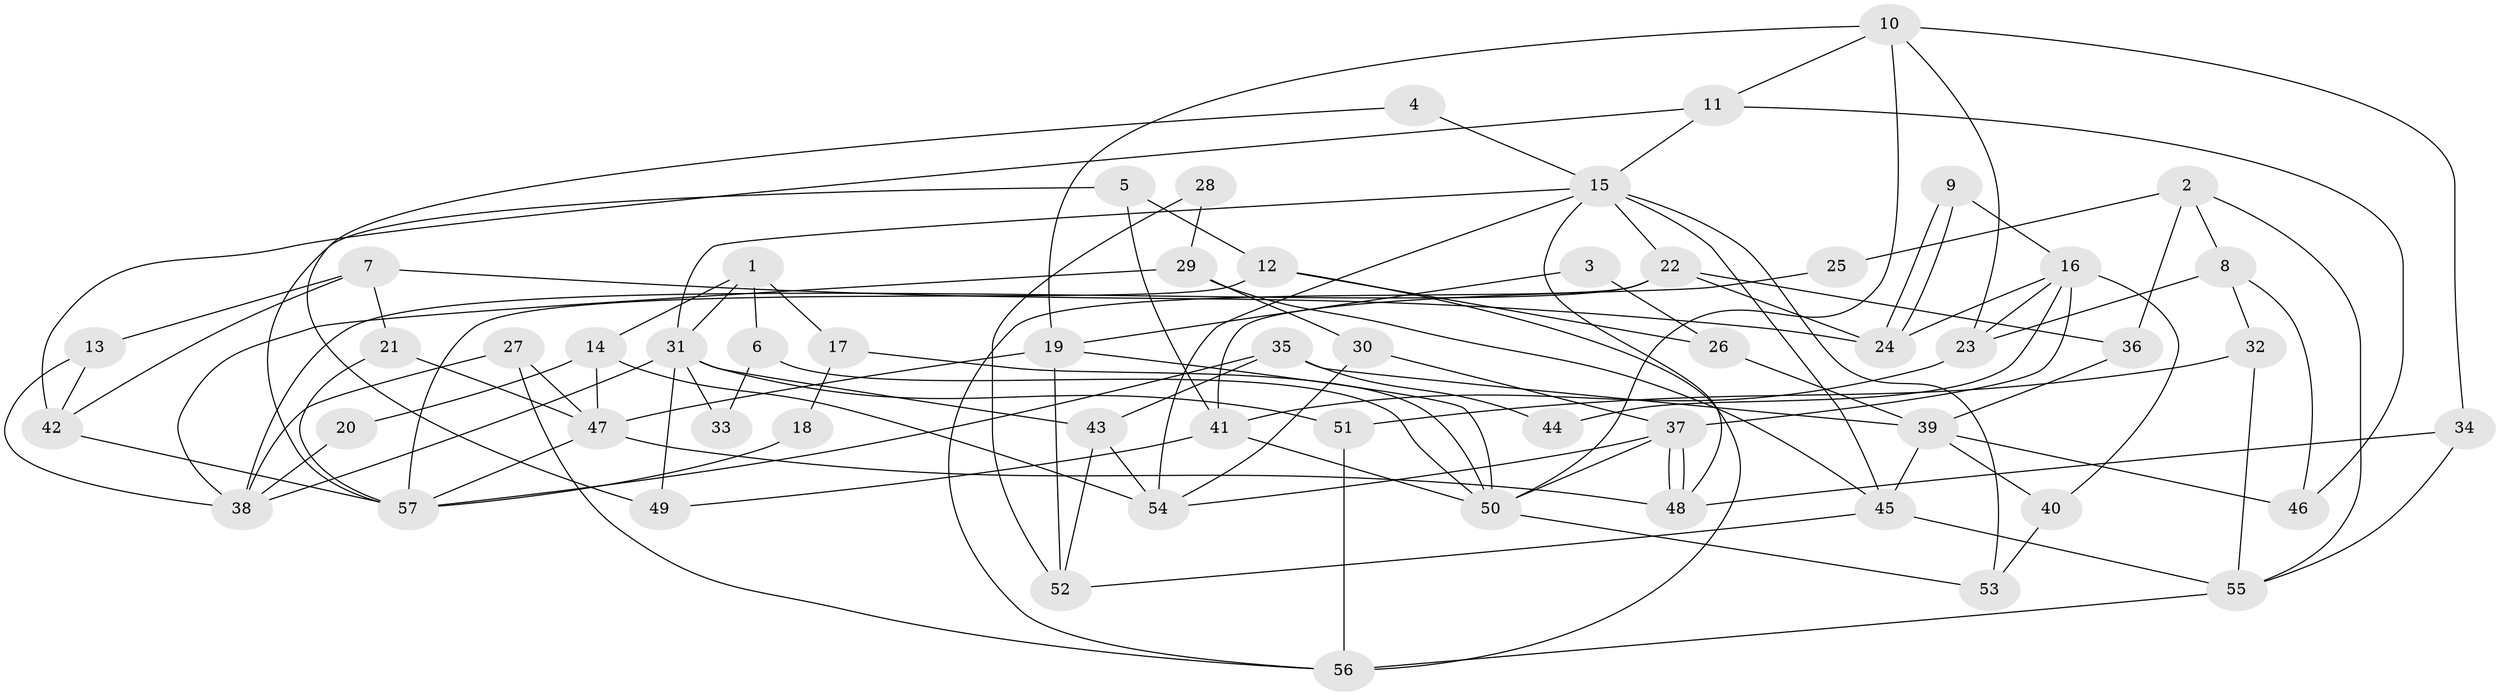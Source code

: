 // coarse degree distribution, {6: 0.19444444444444445, 5: 0.16666666666666666, 8: 0.08333333333333333, 3: 0.1388888888888889, 2: 0.1388888888888889, 4: 0.16666666666666666, 7: 0.08333333333333333, 10: 0.027777777777777776}
// Generated by graph-tools (version 1.1) at 2025/24/03/03/25 07:24:02]
// undirected, 57 vertices, 114 edges
graph export_dot {
graph [start="1"]
  node [color=gray90,style=filled];
  1;
  2;
  3;
  4;
  5;
  6;
  7;
  8;
  9;
  10;
  11;
  12;
  13;
  14;
  15;
  16;
  17;
  18;
  19;
  20;
  21;
  22;
  23;
  24;
  25;
  26;
  27;
  28;
  29;
  30;
  31;
  32;
  33;
  34;
  35;
  36;
  37;
  38;
  39;
  40;
  41;
  42;
  43;
  44;
  45;
  46;
  47;
  48;
  49;
  50;
  51;
  52;
  53;
  54;
  55;
  56;
  57;
  1 -- 14;
  1 -- 31;
  1 -- 6;
  1 -- 17;
  2 -- 55;
  2 -- 36;
  2 -- 8;
  2 -- 25;
  3 -- 26;
  3 -- 19;
  4 -- 49;
  4 -- 15;
  5 -- 41;
  5 -- 57;
  5 -- 12;
  6 -- 50;
  6 -- 33;
  7 -- 42;
  7 -- 24;
  7 -- 13;
  7 -- 21;
  8 -- 32;
  8 -- 23;
  8 -- 46;
  9 -- 24;
  9 -- 24;
  9 -- 16;
  10 -- 11;
  10 -- 50;
  10 -- 19;
  10 -- 23;
  10 -- 34;
  11 -- 15;
  11 -- 46;
  11 -- 42;
  12 -- 57;
  12 -- 26;
  12 -- 56;
  13 -- 38;
  13 -- 42;
  14 -- 54;
  14 -- 47;
  14 -- 20;
  15 -- 48;
  15 -- 54;
  15 -- 22;
  15 -- 31;
  15 -- 45;
  15 -- 53;
  16 -- 24;
  16 -- 23;
  16 -- 37;
  16 -- 40;
  16 -- 44;
  17 -- 50;
  17 -- 18;
  18 -- 57;
  19 -- 47;
  19 -- 50;
  19 -- 52;
  20 -- 38;
  21 -- 47;
  21 -- 57;
  22 -- 56;
  22 -- 24;
  22 -- 36;
  22 -- 38;
  23 -- 41;
  25 -- 41;
  26 -- 39;
  27 -- 38;
  27 -- 47;
  27 -- 56;
  28 -- 29;
  28 -- 52;
  29 -- 30;
  29 -- 45;
  29 -- 38;
  30 -- 54;
  30 -- 37;
  31 -- 38;
  31 -- 33;
  31 -- 43;
  31 -- 49;
  31 -- 51;
  32 -- 55;
  32 -- 51;
  34 -- 55;
  34 -- 48;
  35 -- 43;
  35 -- 57;
  35 -- 39;
  35 -- 44;
  36 -- 39;
  37 -- 48;
  37 -- 48;
  37 -- 50;
  37 -- 54;
  39 -- 40;
  39 -- 45;
  39 -- 46;
  40 -- 53;
  41 -- 50;
  41 -- 49;
  42 -- 57;
  43 -- 52;
  43 -- 54;
  45 -- 52;
  45 -- 55;
  47 -- 57;
  47 -- 48;
  50 -- 53;
  51 -- 56;
  55 -- 56;
}

